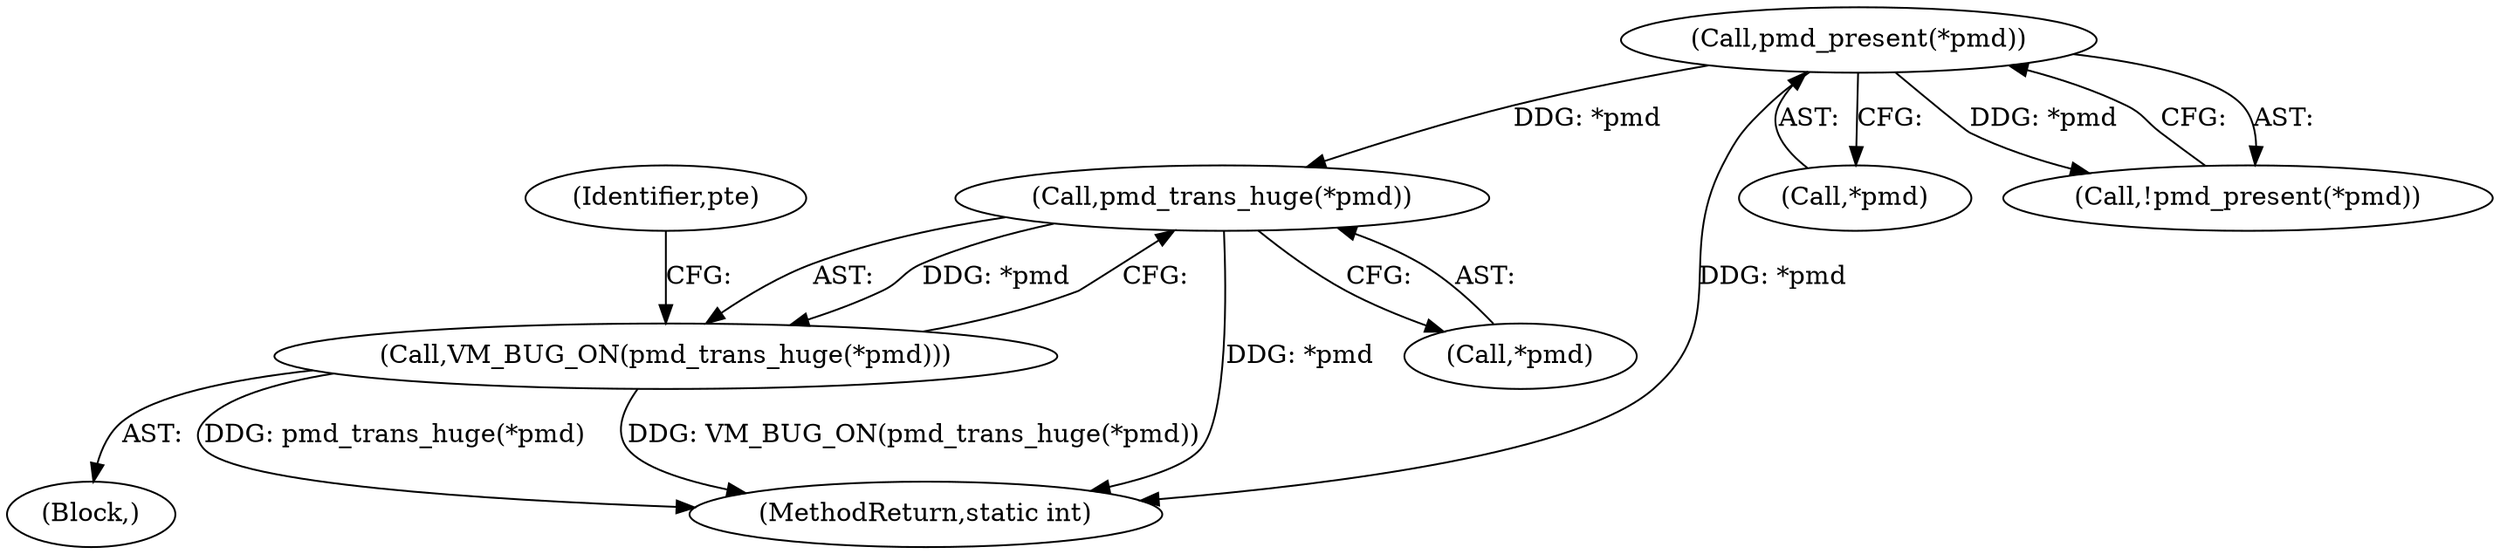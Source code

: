 digraph "0_linux_6b3a707736301c2128ca85ce85fb13f60b5e350a_6@pointer" {
"1000176" [label="(Call,pmd_trans_huge(*pmd))"];
"1000169" [label="(Call,pmd_present(*pmd))"];
"1000175" [label="(Call,VM_BUG_ON(pmd_trans_huge(*pmd)))"];
"1000170" [label="(Call,*pmd)"];
"1000177" [label="(Call,*pmd)"];
"1000108" [label="(Block,)"];
"1000175" [label="(Call,VM_BUG_ON(pmd_trans_huge(*pmd)))"];
"1000180" [label="(Identifier,pte)"];
"1000168" [label="(Call,!pmd_present(*pmd))"];
"1000176" [label="(Call,pmd_trans_huge(*pmd))"];
"1000169" [label="(Call,pmd_present(*pmd))"];
"1000255" [label="(MethodReturn,static int)"];
"1000176" -> "1000175"  [label="AST: "];
"1000176" -> "1000177"  [label="CFG: "];
"1000177" -> "1000176"  [label="AST: "];
"1000175" -> "1000176"  [label="CFG: "];
"1000176" -> "1000255"  [label="DDG: *pmd"];
"1000176" -> "1000175"  [label="DDG: *pmd"];
"1000169" -> "1000176"  [label="DDG: *pmd"];
"1000169" -> "1000168"  [label="AST: "];
"1000169" -> "1000170"  [label="CFG: "];
"1000170" -> "1000169"  [label="AST: "];
"1000168" -> "1000169"  [label="CFG: "];
"1000169" -> "1000255"  [label="DDG: *pmd"];
"1000169" -> "1000168"  [label="DDG: *pmd"];
"1000175" -> "1000108"  [label="AST: "];
"1000180" -> "1000175"  [label="CFG: "];
"1000175" -> "1000255"  [label="DDG: pmd_trans_huge(*pmd)"];
"1000175" -> "1000255"  [label="DDG: VM_BUG_ON(pmd_trans_huge(*pmd))"];
}
